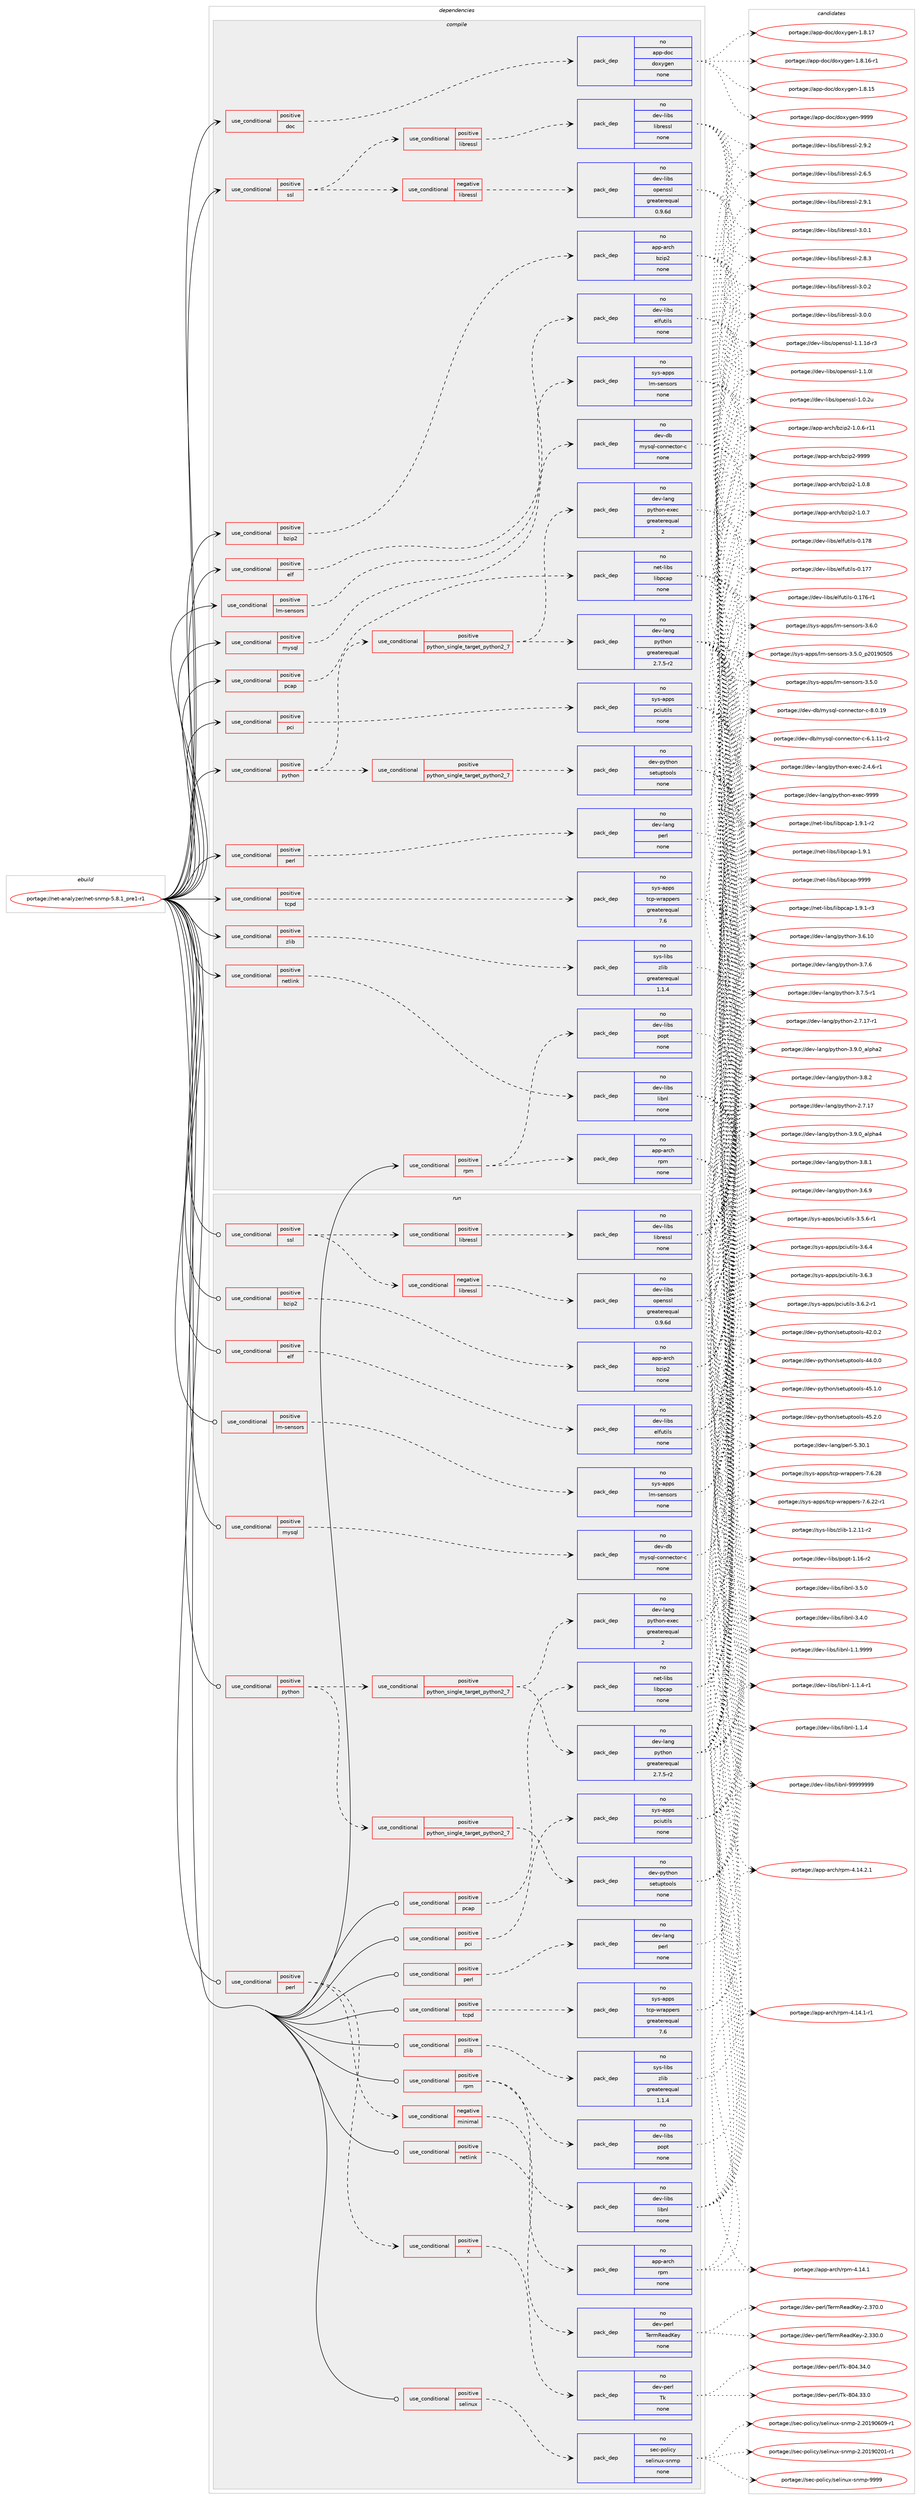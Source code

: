 digraph prolog {

# *************
# Graph options
# *************

newrank=true;
concentrate=true;
compound=true;
graph [rankdir=LR,fontname=Helvetica,fontsize=10,ranksep=1.5];#, ranksep=2.5, nodesep=0.2];
edge  [arrowhead=vee];
node  [fontname=Helvetica,fontsize=10];

# **********
# The ebuild
# **********

subgraph cluster_leftcol {
color=gray;
rank=same;
label=<<i>ebuild</i>>;
id [label="portage://net-analyzer/net-snmp-5.8.1_pre1-r1", color=red, width=4, href="../net-analyzer/net-snmp-5.8.1_pre1-r1.svg"];
}

# ****************
# The dependencies
# ****************

subgraph cluster_midcol {
color=gray;
label=<<i>dependencies</i>>;
subgraph cluster_compile {
fillcolor="#eeeeee";
style=filled;
label=<<i>compile</i>>;
subgraph cond19742 {
dependency90501 [label=<<TABLE BORDER="0" CELLBORDER="1" CELLSPACING="0" CELLPADDING="4"><TR><TD ROWSPAN="3" CELLPADDING="10">use_conditional</TD></TR><TR><TD>positive</TD></TR><TR><TD>bzip2</TD></TR></TABLE>>, shape=none, color=red];
subgraph pack69056 {
dependency90502 [label=<<TABLE BORDER="0" CELLBORDER="1" CELLSPACING="0" CELLPADDING="4" WIDTH="220"><TR><TD ROWSPAN="6" CELLPADDING="30">pack_dep</TD></TR><TR><TD WIDTH="110">no</TD></TR><TR><TD>app-arch</TD></TR><TR><TD>bzip2</TD></TR><TR><TD>none</TD></TR><TR><TD></TD></TR></TABLE>>, shape=none, color=blue];
}
dependency90501:e -> dependency90502:w [weight=20,style="dashed",arrowhead="vee"];
}
id:e -> dependency90501:w [weight=20,style="solid",arrowhead="vee"];
subgraph cond19743 {
dependency90503 [label=<<TABLE BORDER="0" CELLBORDER="1" CELLSPACING="0" CELLPADDING="4"><TR><TD ROWSPAN="3" CELLPADDING="10">use_conditional</TD></TR><TR><TD>positive</TD></TR><TR><TD>doc</TD></TR></TABLE>>, shape=none, color=red];
subgraph pack69057 {
dependency90504 [label=<<TABLE BORDER="0" CELLBORDER="1" CELLSPACING="0" CELLPADDING="4" WIDTH="220"><TR><TD ROWSPAN="6" CELLPADDING="30">pack_dep</TD></TR><TR><TD WIDTH="110">no</TD></TR><TR><TD>app-doc</TD></TR><TR><TD>doxygen</TD></TR><TR><TD>none</TD></TR><TR><TD></TD></TR></TABLE>>, shape=none, color=blue];
}
dependency90503:e -> dependency90504:w [weight=20,style="dashed",arrowhead="vee"];
}
id:e -> dependency90503:w [weight=20,style="solid",arrowhead="vee"];
subgraph cond19744 {
dependency90505 [label=<<TABLE BORDER="0" CELLBORDER="1" CELLSPACING="0" CELLPADDING="4"><TR><TD ROWSPAN="3" CELLPADDING="10">use_conditional</TD></TR><TR><TD>positive</TD></TR><TR><TD>elf</TD></TR></TABLE>>, shape=none, color=red];
subgraph pack69058 {
dependency90506 [label=<<TABLE BORDER="0" CELLBORDER="1" CELLSPACING="0" CELLPADDING="4" WIDTH="220"><TR><TD ROWSPAN="6" CELLPADDING="30">pack_dep</TD></TR><TR><TD WIDTH="110">no</TD></TR><TR><TD>dev-libs</TD></TR><TR><TD>elfutils</TD></TR><TR><TD>none</TD></TR><TR><TD></TD></TR></TABLE>>, shape=none, color=blue];
}
dependency90505:e -> dependency90506:w [weight=20,style="dashed",arrowhead="vee"];
}
id:e -> dependency90505:w [weight=20,style="solid",arrowhead="vee"];
subgraph cond19745 {
dependency90507 [label=<<TABLE BORDER="0" CELLBORDER="1" CELLSPACING="0" CELLPADDING="4"><TR><TD ROWSPAN="3" CELLPADDING="10">use_conditional</TD></TR><TR><TD>positive</TD></TR><TR><TD>lm-sensors</TD></TR></TABLE>>, shape=none, color=red];
subgraph pack69059 {
dependency90508 [label=<<TABLE BORDER="0" CELLBORDER="1" CELLSPACING="0" CELLPADDING="4" WIDTH="220"><TR><TD ROWSPAN="6" CELLPADDING="30">pack_dep</TD></TR><TR><TD WIDTH="110">no</TD></TR><TR><TD>sys-apps</TD></TR><TR><TD>lm-sensors</TD></TR><TR><TD>none</TD></TR><TR><TD></TD></TR></TABLE>>, shape=none, color=blue];
}
dependency90507:e -> dependency90508:w [weight=20,style="dashed",arrowhead="vee"];
}
id:e -> dependency90507:w [weight=20,style="solid",arrowhead="vee"];
subgraph cond19746 {
dependency90509 [label=<<TABLE BORDER="0" CELLBORDER="1" CELLSPACING="0" CELLPADDING="4"><TR><TD ROWSPAN="3" CELLPADDING="10">use_conditional</TD></TR><TR><TD>positive</TD></TR><TR><TD>mysql</TD></TR></TABLE>>, shape=none, color=red];
subgraph pack69060 {
dependency90510 [label=<<TABLE BORDER="0" CELLBORDER="1" CELLSPACING="0" CELLPADDING="4" WIDTH="220"><TR><TD ROWSPAN="6" CELLPADDING="30">pack_dep</TD></TR><TR><TD WIDTH="110">no</TD></TR><TR><TD>dev-db</TD></TR><TR><TD>mysql-connector-c</TD></TR><TR><TD>none</TD></TR><TR><TD></TD></TR></TABLE>>, shape=none, color=blue];
}
dependency90509:e -> dependency90510:w [weight=20,style="dashed",arrowhead="vee"];
}
id:e -> dependency90509:w [weight=20,style="solid",arrowhead="vee"];
subgraph cond19747 {
dependency90511 [label=<<TABLE BORDER="0" CELLBORDER="1" CELLSPACING="0" CELLPADDING="4"><TR><TD ROWSPAN="3" CELLPADDING="10">use_conditional</TD></TR><TR><TD>positive</TD></TR><TR><TD>netlink</TD></TR></TABLE>>, shape=none, color=red];
subgraph pack69061 {
dependency90512 [label=<<TABLE BORDER="0" CELLBORDER="1" CELLSPACING="0" CELLPADDING="4" WIDTH="220"><TR><TD ROWSPAN="6" CELLPADDING="30">pack_dep</TD></TR><TR><TD WIDTH="110">no</TD></TR><TR><TD>dev-libs</TD></TR><TR><TD>libnl</TD></TR><TR><TD>none</TD></TR><TR><TD></TD></TR></TABLE>>, shape=none, color=blue];
}
dependency90511:e -> dependency90512:w [weight=20,style="dashed",arrowhead="vee"];
}
id:e -> dependency90511:w [weight=20,style="solid",arrowhead="vee"];
subgraph cond19748 {
dependency90513 [label=<<TABLE BORDER="0" CELLBORDER="1" CELLSPACING="0" CELLPADDING="4"><TR><TD ROWSPAN="3" CELLPADDING="10">use_conditional</TD></TR><TR><TD>positive</TD></TR><TR><TD>pcap</TD></TR></TABLE>>, shape=none, color=red];
subgraph pack69062 {
dependency90514 [label=<<TABLE BORDER="0" CELLBORDER="1" CELLSPACING="0" CELLPADDING="4" WIDTH="220"><TR><TD ROWSPAN="6" CELLPADDING="30">pack_dep</TD></TR><TR><TD WIDTH="110">no</TD></TR><TR><TD>net-libs</TD></TR><TR><TD>libpcap</TD></TR><TR><TD>none</TD></TR><TR><TD></TD></TR></TABLE>>, shape=none, color=blue];
}
dependency90513:e -> dependency90514:w [weight=20,style="dashed",arrowhead="vee"];
}
id:e -> dependency90513:w [weight=20,style="solid",arrowhead="vee"];
subgraph cond19749 {
dependency90515 [label=<<TABLE BORDER="0" CELLBORDER="1" CELLSPACING="0" CELLPADDING="4"><TR><TD ROWSPAN="3" CELLPADDING="10">use_conditional</TD></TR><TR><TD>positive</TD></TR><TR><TD>pci</TD></TR></TABLE>>, shape=none, color=red];
subgraph pack69063 {
dependency90516 [label=<<TABLE BORDER="0" CELLBORDER="1" CELLSPACING="0" CELLPADDING="4" WIDTH="220"><TR><TD ROWSPAN="6" CELLPADDING="30">pack_dep</TD></TR><TR><TD WIDTH="110">no</TD></TR><TR><TD>sys-apps</TD></TR><TR><TD>pciutils</TD></TR><TR><TD>none</TD></TR><TR><TD></TD></TR></TABLE>>, shape=none, color=blue];
}
dependency90515:e -> dependency90516:w [weight=20,style="dashed",arrowhead="vee"];
}
id:e -> dependency90515:w [weight=20,style="solid",arrowhead="vee"];
subgraph cond19750 {
dependency90517 [label=<<TABLE BORDER="0" CELLBORDER="1" CELLSPACING="0" CELLPADDING="4"><TR><TD ROWSPAN="3" CELLPADDING="10">use_conditional</TD></TR><TR><TD>positive</TD></TR><TR><TD>perl</TD></TR></TABLE>>, shape=none, color=red];
subgraph pack69064 {
dependency90518 [label=<<TABLE BORDER="0" CELLBORDER="1" CELLSPACING="0" CELLPADDING="4" WIDTH="220"><TR><TD ROWSPAN="6" CELLPADDING="30">pack_dep</TD></TR><TR><TD WIDTH="110">no</TD></TR><TR><TD>dev-lang</TD></TR><TR><TD>perl</TD></TR><TR><TD>none</TD></TR><TR><TD></TD></TR></TABLE>>, shape=none, color=blue];
}
dependency90517:e -> dependency90518:w [weight=20,style="dashed",arrowhead="vee"];
}
id:e -> dependency90517:w [weight=20,style="solid",arrowhead="vee"];
subgraph cond19751 {
dependency90519 [label=<<TABLE BORDER="0" CELLBORDER="1" CELLSPACING="0" CELLPADDING="4"><TR><TD ROWSPAN="3" CELLPADDING="10">use_conditional</TD></TR><TR><TD>positive</TD></TR><TR><TD>python</TD></TR></TABLE>>, shape=none, color=red];
subgraph cond19752 {
dependency90520 [label=<<TABLE BORDER="0" CELLBORDER="1" CELLSPACING="0" CELLPADDING="4"><TR><TD ROWSPAN="3" CELLPADDING="10">use_conditional</TD></TR><TR><TD>positive</TD></TR><TR><TD>python_single_target_python2_7</TD></TR></TABLE>>, shape=none, color=red];
subgraph pack69065 {
dependency90521 [label=<<TABLE BORDER="0" CELLBORDER="1" CELLSPACING="0" CELLPADDING="4" WIDTH="220"><TR><TD ROWSPAN="6" CELLPADDING="30">pack_dep</TD></TR><TR><TD WIDTH="110">no</TD></TR><TR><TD>dev-python</TD></TR><TR><TD>setuptools</TD></TR><TR><TD>none</TD></TR><TR><TD></TD></TR></TABLE>>, shape=none, color=blue];
}
dependency90520:e -> dependency90521:w [weight=20,style="dashed",arrowhead="vee"];
}
dependency90519:e -> dependency90520:w [weight=20,style="dashed",arrowhead="vee"];
subgraph cond19753 {
dependency90522 [label=<<TABLE BORDER="0" CELLBORDER="1" CELLSPACING="0" CELLPADDING="4"><TR><TD ROWSPAN="3" CELLPADDING="10">use_conditional</TD></TR><TR><TD>positive</TD></TR><TR><TD>python_single_target_python2_7</TD></TR></TABLE>>, shape=none, color=red];
subgraph pack69066 {
dependency90523 [label=<<TABLE BORDER="0" CELLBORDER="1" CELLSPACING="0" CELLPADDING="4" WIDTH="220"><TR><TD ROWSPAN="6" CELLPADDING="30">pack_dep</TD></TR><TR><TD WIDTH="110">no</TD></TR><TR><TD>dev-lang</TD></TR><TR><TD>python</TD></TR><TR><TD>greaterequal</TD></TR><TR><TD>2.7.5-r2</TD></TR></TABLE>>, shape=none, color=blue];
}
dependency90522:e -> dependency90523:w [weight=20,style="dashed",arrowhead="vee"];
subgraph pack69067 {
dependency90524 [label=<<TABLE BORDER="0" CELLBORDER="1" CELLSPACING="0" CELLPADDING="4" WIDTH="220"><TR><TD ROWSPAN="6" CELLPADDING="30">pack_dep</TD></TR><TR><TD WIDTH="110">no</TD></TR><TR><TD>dev-lang</TD></TR><TR><TD>python-exec</TD></TR><TR><TD>greaterequal</TD></TR><TR><TD>2</TD></TR></TABLE>>, shape=none, color=blue];
}
dependency90522:e -> dependency90524:w [weight=20,style="dashed",arrowhead="vee"];
}
dependency90519:e -> dependency90522:w [weight=20,style="dashed",arrowhead="vee"];
}
id:e -> dependency90519:w [weight=20,style="solid",arrowhead="vee"];
subgraph cond19754 {
dependency90525 [label=<<TABLE BORDER="0" CELLBORDER="1" CELLSPACING="0" CELLPADDING="4"><TR><TD ROWSPAN="3" CELLPADDING="10">use_conditional</TD></TR><TR><TD>positive</TD></TR><TR><TD>rpm</TD></TR></TABLE>>, shape=none, color=red];
subgraph pack69068 {
dependency90526 [label=<<TABLE BORDER="0" CELLBORDER="1" CELLSPACING="0" CELLPADDING="4" WIDTH="220"><TR><TD ROWSPAN="6" CELLPADDING="30">pack_dep</TD></TR><TR><TD WIDTH="110">no</TD></TR><TR><TD>app-arch</TD></TR><TR><TD>rpm</TD></TR><TR><TD>none</TD></TR><TR><TD></TD></TR></TABLE>>, shape=none, color=blue];
}
dependency90525:e -> dependency90526:w [weight=20,style="dashed",arrowhead="vee"];
subgraph pack69069 {
dependency90527 [label=<<TABLE BORDER="0" CELLBORDER="1" CELLSPACING="0" CELLPADDING="4" WIDTH="220"><TR><TD ROWSPAN="6" CELLPADDING="30">pack_dep</TD></TR><TR><TD WIDTH="110">no</TD></TR><TR><TD>dev-libs</TD></TR><TR><TD>popt</TD></TR><TR><TD>none</TD></TR><TR><TD></TD></TR></TABLE>>, shape=none, color=blue];
}
dependency90525:e -> dependency90527:w [weight=20,style="dashed",arrowhead="vee"];
}
id:e -> dependency90525:w [weight=20,style="solid",arrowhead="vee"];
subgraph cond19755 {
dependency90528 [label=<<TABLE BORDER="0" CELLBORDER="1" CELLSPACING="0" CELLPADDING="4"><TR><TD ROWSPAN="3" CELLPADDING="10">use_conditional</TD></TR><TR><TD>positive</TD></TR><TR><TD>ssl</TD></TR></TABLE>>, shape=none, color=red];
subgraph cond19756 {
dependency90529 [label=<<TABLE BORDER="0" CELLBORDER="1" CELLSPACING="0" CELLPADDING="4"><TR><TD ROWSPAN="3" CELLPADDING="10">use_conditional</TD></TR><TR><TD>negative</TD></TR><TR><TD>libressl</TD></TR></TABLE>>, shape=none, color=red];
subgraph pack69070 {
dependency90530 [label=<<TABLE BORDER="0" CELLBORDER="1" CELLSPACING="0" CELLPADDING="4" WIDTH="220"><TR><TD ROWSPAN="6" CELLPADDING="30">pack_dep</TD></TR><TR><TD WIDTH="110">no</TD></TR><TR><TD>dev-libs</TD></TR><TR><TD>openssl</TD></TR><TR><TD>greaterequal</TD></TR><TR><TD>0.9.6d</TD></TR></TABLE>>, shape=none, color=blue];
}
dependency90529:e -> dependency90530:w [weight=20,style="dashed",arrowhead="vee"];
}
dependency90528:e -> dependency90529:w [weight=20,style="dashed",arrowhead="vee"];
subgraph cond19757 {
dependency90531 [label=<<TABLE BORDER="0" CELLBORDER="1" CELLSPACING="0" CELLPADDING="4"><TR><TD ROWSPAN="3" CELLPADDING="10">use_conditional</TD></TR><TR><TD>positive</TD></TR><TR><TD>libressl</TD></TR></TABLE>>, shape=none, color=red];
subgraph pack69071 {
dependency90532 [label=<<TABLE BORDER="0" CELLBORDER="1" CELLSPACING="0" CELLPADDING="4" WIDTH="220"><TR><TD ROWSPAN="6" CELLPADDING="30">pack_dep</TD></TR><TR><TD WIDTH="110">no</TD></TR><TR><TD>dev-libs</TD></TR><TR><TD>libressl</TD></TR><TR><TD>none</TD></TR><TR><TD></TD></TR></TABLE>>, shape=none, color=blue];
}
dependency90531:e -> dependency90532:w [weight=20,style="dashed",arrowhead="vee"];
}
dependency90528:e -> dependency90531:w [weight=20,style="dashed",arrowhead="vee"];
}
id:e -> dependency90528:w [weight=20,style="solid",arrowhead="vee"];
subgraph cond19758 {
dependency90533 [label=<<TABLE BORDER="0" CELLBORDER="1" CELLSPACING="0" CELLPADDING="4"><TR><TD ROWSPAN="3" CELLPADDING="10">use_conditional</TD></TR><TR><TD>positive</TD></TR><TR><TD>tcpd</TD></TR></TABLE>>, shape=none, color=red];
subgraph pack69072 {
dependency90534 [label=<<TABLE BORDER="0" CELLBORDER="1" CELLSPACING="0" CELLPADDING="4" WIDTH="220"><TR><TD ROWSPAN="6" CELLPADDING="30">pack_dep</TD></TR><TR><TD WIDTH="110">no</TD></TR><TR><TD>sys-apps</TD></TR><TR><TD>tcp-wrappers</TD></TR><TR><TD>greaterequal</TD></TR><TR><TD>7.6</TD></TR></TABLE>>, shape=none, color=blue];
}
dependency90533:e -> dependency90534:w [weight=20,style="dashed",arrowhead="vee"];
}
id:e -> dependency90533:w [weight=20,style="solid",arrowhead="vee"];
subgraph cond19759 {
dependency90535 [label=<<TABLE BORDER="0" CELLBORDER="1" CELLSPACING="0" CELLPADDING="4"><TR><TD ROWSPAN="3" CELLPADDING="10">use_conditional</TD></TR><TR><TD>positive</TD></TR><TR><TD>zlib</TD></TR></TABLE>>, shape=none, color=red];
subgraph pack69073 {
dependency90536 [label=<<TABLE BORDER="0" CELLBORDER="1" CELLSPACING="0" CELLPADDING="4" WIDTH="220"><TR><TD ROWSPAN="6" CELLPADDING="30">pack_dep</TD></TR><TR><TD WIDTH="110">no</TD></TR><TR><TD>sys-libs</TD></TR><TR><TD>zlib</TD></TR><TR><TD>greaterequal</TD></TR><TR><TD>1.1.4</TD></TR></TABLE>>, shape=none, color=blue];
}
dependency90535:e -> dependency90536:w [weight=20,style="dashed",arrowhead="vee"];
}
id:e -> dependency90535:w [weight=20,style="solid",arrowhead="vee"];
}
subgraph cluster_compileandrun {
fillcolor="#eeeeee";
style=filled;
label=<<i>compile and run</i>>;
}
subgraph cluster_run {
fillcolor="#eeeeee";
style=filled;
label=<<i>run</i>>;
subgraph cond19760 {
dependency90537 [label=<<TABLE BORDER="0" CELLBORDER="1" CELLSPACING="0" CELLPADDING="4"><TR><TD ROWSPAN="3" CELLPADDING="10">use_conditional</TD></TR><TR><TD>positive</TD></TR><TR><TD>bzip2</TD></TR></TABLE>>, shape=none, color=red];
subgraph pack69074 {
dependency90538 [label=<<TABLE BORDER="0" CELLBORDER="1" CELLSPACING="0" CELLPADDING="4" WIDTH="220"><TR><TD ROWSPAN="6" CELLPADDING="30">pack_dep</TD></TR><TR><TD WIDTH="110">no</TD></TR><TR><TD>app-arch</TD></TR><TR><TD>bzip2</TD></TR><TR><TD>none</TD></TR><TR><TD></TD></TR></TABLE>>, shape=none, color=blue];
}
dependency90537:e -> dependency90538:w [weight=20,style="dashed",arrowhead="vee"];
}
id:e -> dependency90537:w [weight=20,style="solid",arrowhead="odot"];
subgraph cond19761 {
dependency90539 [label=<<TABLE BORDER="0" CELLBORDER="1" CELLSPACING="0" CELLPADDING="4"><TR><TD ROWSPAN="3" CELLPADDING="10">use_conditional</TD></TR><TR><TD>positive</TD></TR><TR><TD>elf</TD></TR></TABLE>>, shape=none, color=red];
subgraph pack69075 {
dependency90540 [label=<<TABLE BORDER="0" CELLBORDER="1" CELLSPACING="0" CELLPADDING="4" WIDTH="220"><TR><TD ROWSPAN="6" CELLPADDING="30">pack_dep</TD></TR><TR><TD WIDTH="110">no</TD></TR><TR><TD>dev-libs</TD></TR><TR><TD>elfutils</TD></TR><TR><TD>none</TD></TR><TR><TD></TD></TR></TABLE>>, shape=none, color=blue];
}
dependency90539:e -> dependency90540:w [weight=20,style="dashed",arrowhead="vee"];
}
id:e -> dependency90539:w [weight=20,style="solid",arrowhead="odot"];
subgraph cond19762 {
dependency90541 [label=<<TABLE BORDER="0" CELLBORDER="1" CELLSPACING="0" CELLPADDING="4"><TR><TD ROWSPAN="3" CELLPADDING="10">use_conditional</TD></TR><TR><TD>positive</TD></TR><TR><TD>lm-sensors</TD></TR></TABLE>>, shape=none, color=red];
subgraph pack69076 {
dependency90542 [label=<<TABLE BORDER="0" CELLBORDER="1" CELLSPACING="0" CELLPADDING="4" WIDTH="220"><TR><TD ROWSPAN="6" CELLPADDING="30">pack_dep</TD></TR><TR><TD WIDTH="110">no</TD></TR><TR><TD>sys-apps</TD></TR><TR><TD>lm-sensors</TD></TR><TR><TD>none</TD></TR><TR><TD></TD></TR></TABLE>>, shape=none, color=blue];
}
dependency90541:e -> dependency90542:w [weight=20,style="dashed",arrowhead="vee"];
}
id:e -> dependency90541:w [weight=20,style="solid",arrowhead="odot"];
subgraph cond19763 {
dependency90543 [label=<<TABLE BORDER="0" CELLBORDER="1" CELLSPACING="0" CELLPADDING="4"><TR><TD ROWSPAN="3" CELLPADDING="10">use_conditional</TD></TR><TR><TD>positive</TD></TR><TR><TD>mysql</TD></TR></TABLE>>, shape=none, color=red];
subgraph pack69077 {
dependency90544 [label=<<TABLE BORDER="0" CELLBORDER="1" CELLSPACING="0" CELLPADDING="4" WIDTH="220"><TR><TD ROWSPAN="6" CELLPADDING="30">pack_dep</TD></TR><TR><TD WIDTH="110">no</TD></TR><TR><TD>dev-db</TD></TR><TR><TD>mysql-connector-c</TD></TR><TR><TD>none</TD></TR><TR><TD></TD></TR></TABLE>>, shape=none, color=blue];
}
dependency90543:e -> dependency90544:w [weight=20,style="dashed",arrowhead="vee"];
}
id:e -> dependency90543:w [weight=20,style="solid",arrowhead="odot"];
subgraph cond19764 {
dependency90545 [label=<<TABLE BORDER="0" CELLBORDER="1" CELLSPACING="0" CELLPADDING="4"><TR><TD ROWSPAN="3" CELLPADDING="10">use_conditional</TD></TR><TR><TD>positive</TD></TR><TR><TD>netlink</TD></TR></TABLE>>, shape=none, color=red];
subgraph pack69078 {
dependency90546 [label=<<TABLE BORDER="0" CELLBORDER="1" CELLSPACING="0" CELLPADDING="4" WIDTH="220"><TR><TD ROWSPAN="6" CELLPADDING="30">pack_dep</TD></TR><TR><TD WIDTH="110">no</TD></TR><TR><TD>dev-libs</TD></TR><TR><TD>libnl</TD></TR><TR><TD>none</TD></TR><TR><TD></TD></TR></TABLE>>, shape=none, color=blue];
}
dependency90545:e -> dependency90546:w [weight=20,style="dashed",arrowhead="vee"];
}
id:e -> dependency90545:w [weight=20,style="solid",arrowhead="odot"];
subgraph cond19765 {
dependency90547 [label=<<TABLE BORDER="0" CELLBORDER="1" CELLSPACING="0" CELLPADDING="4"><TR><TD ROWSPAN="3" CELLPADDING="10">use_conditional</TD></TR><TR><TD>positive</TD></TR><TR><TD>pcap</TD></TR></TABLE>>, shape=none, color=red];
subgraph pack69079 {
dependency90548 [label=<<TABLE BORDER="0" CELLBORDER="1" CELLSPACING="0" CELLPADDING="4" WIDTH="220"><TR><TD ROWSPAN="6" CELLPADDING="30">pack_dep</TD></TR><TR><TD WIDTH="110">no</TD></TR><TR><TD>net-libs</TD></TR><TR><TD>libpcap</TD></TR><TR><TD>none</TD></TR><TR><TD></TD></TR></TABLE>>, shape=none, color=blue];
}
dependency90547:e -> dependency90548:w [weight=20,style="dashed",arrowhead="vee"];
}
id:e -> dependency90547:w [weight=20,style="solid",arrowhead="odot"];
subgraph cond19766 {
dependency90549 [label=<<TABLE BORDER="0" CELLBORDER="1" CELLSPACING="0" CELLPADDING="4"><TR><TD ROWSPAN="3" CELLPADDING="10">use_conditional</TD></TR><TR><TD>positive</TD></TR><TR><TD>pci</TD></TR></TABLE>>, shape=none, color=red];
subgraph pack69080 {
dependency90550 [label=<<TABLE BORDER="0" CELLBORDER="1" CELLSPACING="0" CELLPADDING="4" WIDTH="220"><TR><TD ROWSPAN="6" CELLPADDING="30">pack_dep</TD></TR><TR><TD WIDTH="110">no</TD></TR><TR><TD>sys-apps</TD></TR><TR><TD>pciutils</TD></TR><TR><TD>none</TD></TR><TR><TD></TD></TR></TABLE>>, shape=none, color=blue];
}
dependency90549:e -> dependency90550:w [weight=20,style="dashed",arrowhead="vee"];
}
id:e -> dependency90549:w [weight=20,style="solid",arrowhead="odot"];
subgraph cond19767 {
dependency90551 [label=<<TABLE BORDER="0" CELLBORDER="1" CELLSPACING="0" CELLPADDING="4"><TR><TD ROWSPAN="3" CELLPADDING="10">use_conditional</TD></TR><TR><TD>positive</TD></TR><TR><TD>perl</TD></TR></TABLE>>, shape=none, color=red];
subgraph cond19768 {
dependency90552 [label=<<TABLE BORDER="0" CELLBORDER="1" CELLSPACING="0" CELLPADDING="4"><TR><TD ROWSPAN="3" CELLPADDING="10">use_conditional</TD></TR><TR><TD>positive</TD></TR><TR><TD>X</TD></TR></TABLE>>, shape=none, color=red];
subgraph pack69081 {
dependency90553 [label=<<TABLE BORDER="0" CELLBORDER="1" CELLSPACING="0" CELLPADDING="4" WIDTH="220"><TR><TD ROWSPAN="6" CELLPADDING="30">pack_dep</TD></TR><TR><TD WIDTH="110">no</TD></TR><TR><TD>dev-perl</TD></TR><TR><TD>Tk</TD></TR><TR><TD>none</TD></TR><TR><TD></TD></TR></TABLE>>, shape=none, color=blue];
}
dependency90552:e -> dependency90553:w [weight=20,style="dashed",arrowhead="vee"];
}
dependency90551:e -> dependency90552:w [weight=20,style="dashed",arrowhead="vee"];
subgraph cond19769 {
dependency90554 [label=<<TABLE BORDER="0" CELLBORDER="1" CELLSPACING="0" CELLPADDING="4"><TR><TD ROWSPAN="3" CELLPADDING="10">use_conditional</TD></TR><TR><TD>negative</TD></TR><TR><TD>minimal</TD></TR></TABLE>>, shape=none, color=red];
subgraph pack69082 {
dependency90555 [label=<<TABLE BORDER="0" CELLBORDER="1" CELLSPACING="0" CELLPADDING="4" WIDTH="220"><TR><TD ROWSPAN="6" CELLPADDING="30">pack_dep</TD></TR><TR><TD WIDTH="110">no</TD></TR><TR><TD>dev-perl</TD></TR><TR><TD>TermReadKey</TD></TR><TR><TD>none</TD></TR><TR><TD></TD></TR></TABLE>>, shape=none, color=blue];
}
dependency90554:e -> dependency90555:w [weight=20,style="dashed",arrowhead="vee"];
}
dependency90551:e -> dependency90554:w [weight=20,style="dashed",arrowhead="vee"];
}
id:e -> dependency90551:w [weight=20,style="solid",arrowhead="odot"];
subgraph cond19770 {
dependency90556 [label=<<TABLE BORDER="0" CELLBORDER="1" CELLSPACING="0" CELLPADDING="4"><TR><TD ROWSPAN="3" CELLPADDING="10">use_conditional</TD></TR><TR><TD>positive</TD></TR><TR><TD>perl</TD></TR></TABLE>>, shape=none, color=red];
subgraph pack69083 {
dependency90557 [label=<<TABLE BORDER="0" CELLBORDER="1" CELLSPACING="0" CELLPADDING="4" WIDTH="220"><TR><TD ROWSPAN="6" CELLPADDING="30">pack_dep</TD></TR><TR><TD WIDTH="110">no</TD></TR><TR><TD>dev-lang</TD></TR><TR><TD>perl</TD></TR><TR><TD>none</TD></TR><TR><TD></TD></TR></TABLE>>, shape=none, color=blue];
}
dependency90556:e -> dependency90557:w [weight=20,style="dashed",arrowhead="vee"];
}
id:e -> dependency90556:w [weight=20,style="solid",arrowhead="odot"];
subgraph cond19771 {
dependency90558 [label=<<TABLE BORDER="0" CELLBORDER="1" CELLSPACING="0" CELLPADDING="4"><TR><TD ROWSPAN="3" CELLPADDING="10">use_conditional</TD></TR><TR><TD>positive</TD></TR><TR><TD>python</TD></TR></TABLE>>, shape=none, color=red];
subgraph cond19772 {
dependency90559 [label=<<TABLE BORDER="0" CELLBORDER="1" CELLSPACING="0" CELLPADDING="4"><TR><TD ROWSPAN="3" CELLPADDING="10">use_conditional</TD></TR><TR><TD>positive</TD></TR><TR><TD>python_single_target_python2_7</TD></TR></TABLE>>, shape=none, color=red];
subgraph pack69084 {
dependency90560 [label=<<TABLE BORDER="0" CELLBORDER="1" CELLSPACING="0" CELLPADDING="4" WIDTH="220"><TR><TD ROWSPAN="6" CELLPADDING="30">pack_dep</TD></TR><TR><TD WIDTH="110">no</TD></TR><TR><TD>dev-python</TD></TR><TR><TD>setuptools</TD></TR><TR><TD>none</TD></TR><TR><TD></TD></TR></TABLE>>, shape=none, color=blue];
}
dependency90559:e -> dependency90560:w [weight=20,style="dashed",arrowhead="vee"];
}
dependency90558:e -> dependency90559:w [weight=20,style="dashed",arrowhead="vee"];
subgraph cond19773 {
dependency90561 [label=<<TABLE BORDER="0" CELLBORDER="1" CELLSPACING="0" CELLPADDING="4"><TR><TD ROWSPAN="3" CELLPADDING="10">use_conditional</TD></TR><TR><TD>positive</TD></TR><TR><TD>python_single_target_python2_7</TD></TR></TABLE>>, shape=none, color=red];
subgraph pack69085 {
dependency90562 [label=<<TABLE BORDER="0" CELLBORDER="1" CELLSPACING="0" CELLPADDING="4" WIDTH="220"><TR><TD ROWSPAN="6" CELLPADDING="30">pack_dep</TD></TR><TR><TD WIDTH="110">no</TD></TR><TR><TD>dev-lang</TD></TR><TR><TD>python</TD></TR><TR><TD>greaterequal</TD></TR><TR><TD>2.7.5-r2</TD></TR></TABLE>>, shape=none, color=blue];
}
dependency90561:e -> dependency90562:w [weight=20,style="dashed",arrowhead="vee"];
subgraph pack69086 {
dependency90563 [label=<<TABLE BORDER="0" CELLBORDER="1" CELLSPACING="0" CELLPADDING="4" WIDTH="220"><TR><TD ROWSPAN="6" CELLPADDING="30">pack_dep</TD></TR><TR><TD WIDTH="110">no</TD></TR><TR><TD>dev-lang</TD></TR><TR><TD>python-exec</TD></TR><TR><TD>greaterequal</TD></TR><TR><TD>2</TD></TR></TABLE>>, shape=none, color=blue];
}
dependency90561:e -> dependency90563:w [weight=20,style="dashed",arrowhead="vee"];
}
dependency90558:e -> dependency90561:w [weight=20,style="dashed",arrowhead="vee"];
}
id:e -> dependency90558:w [weight=20,style="solid",arrowhead="odot"];
subgraph cond19774 {
dependency90564 [label=<<TABLE BORDER="0" CELLBORDER="1" CELLSPACING="0" CELLPADDING="4"><TR><TD ROWSPAN="3" CELLPADDING="10">use_conditional</TD></TR><TR><TD>positive</TD></TR><TR><TD>rpm</TD></TR></TABLE>>, shape=none, color=red];
subgraph pack69087 {
dependency90565 [label=<<TABLE BORDER="0" CELLBORDER="1" CELLSPACING="0" CELLPADDING="4" WIDTH="220"><TR><TD ROWSPAN="6" CELLPADDING="30">pack_dep</TD></TR><TR><TD WIDTH="110">no</TD></TR><TR><TD>app-arch</TD></TR><TR><TD>rpm</TD></TR><TR><TD>none</TD></TR><TR><TD></TD></TR></TABLE>>, shape=none, color=blue];
}
dependency90564:e -> dependency90565:w [weight=20,style="dashed",arrowhead="vee"];
subgraph pack69088 {
dependency90566 [label=<<TABLE BORDER="0" CELLBORDER="1" CELLSPACING="0" CELLPADDING="4" WIDTH="220"><TR><TD ROWSPAN="6" CELLPADDING="30">pack_dep</TD></TR><TR><TD WIDTH="110">no</TD></TR><TR><TD>dev-libs</TD></TR><TR><TD>popt</TD></TR><TR><TD>none</TD></TR><TR><TD></TD></TR></TABLE>>, shape=none, color=blue];
}
dependency90564:e -> dependency90566:w [weight=20,style="dashed",arrowhead="vee"];
}
id:e -> dependency90564:w [weight=20,style="solid",arrowhead="odot"];
subgraph cond19775 {
dependency90567 [label=<<TABLE BORDER="0" CELLBORDER="1" CELLSPACING="0" CELLPADDING="4"><TR><TD ROWSPAN="3" CELLPADDING="10">use_conditional</TD></TR><TR><TD>positive</TD></TR><TR><TD>selinux</TD></TR></TABLE>>, shape=none, color=red];
subgraph pack69089 {
dependency90568 [label=<<TABLE BORDER="0" CELLBORDER="1" CELLSPACING="0" CELLPADDING="4" WIDTH="220"><TR><TD ROWSPAN="6" CELLPADDING="30">pack_dep</TD></TR><TR><TD WIDTH="110">no</TD></TR><TR><TD>sec-policy</TD></TR><TR><TD>selinux-snmp</TD></TR><TR><TD>none</TD></TR><TR><TD></TD></TR></TABLE>>, shape=none, color=blue];
}
dependency90567:e -> dependency90568:w [weight=20,style="dashed",arrowhead="vee"];
}
id:e -> dependency90567:w [weight=20,style="solid",arrowhead="odot"];
subgraph cond19776 {
dependency90569 [label=<<TABLE BORDER="0" CELLBORDER="1" CELLSPACING="0" CELLPADDING="4"><TR><TD ROWSPAN="3" CELLPADDING="10">use_conditional</TD></TR><TR><TD>positive</TD></TR><TR><TD>ssl</TD></TR></TABLE>>, shape=none, color=red];
subgraph cond19777 {
dependency90570 [label=<<TABLE BORDER="0" CELLBORDER="1" CELLSPACING="0" CELLPADDING="4"><TR><TD ROWSPAN="3" CELLPADDING="10">use_conditional</TD></TR><TR><TD>negative</TD></TR><TR><TD>libressl</TD></TR></TABLE>>, shape=none, color=red];
subgraph pack69090 {
dependency90571 [label=<<TABLE BORDER="0" CELLBORDER="1" CELLSPACING="0" CELLPADDING="4" WIDTH="220"><TR><TD ROWSPAN="6" CELLPADDING="30">pack_dep</TD></TR><TR><TD WIDTH="110">no</TD></TR><TR><TD>dev-libs</TD></TR><TR><TD>openssl</TD></TR><TR><TD>greaterequal</TD></TR><TR><TD>0.9.6d</TD></TR></TABLE>>, shape=none, color=blue];
}
dependency90570:e -> dependency90571:w [weight=20,style="dashed",arrowhead="vee"];
}
dependency90569:e -> dependency90570:w [weight=20,style="dashed",arrowhead="vee"];
subgraph cond19778 {
dependency90572 [label=<<TABLE BORDER="0" CELLBORDER="1" CELLSPACING="0" CELLPADDING="4"><TR><TD ROWSPAN="3" CELLPADDING="10">use_conditional</TD></TR><TR><TD>positive</TD></TR><TR><TD>libressl</TD></TR></TABLE>>, shape=none, color=red];
subgraph pack69091 {
dependency90573 [label=<<TABLE BORDER="0" CELLBORDER="1" CELLSPACING="0" CELLPADDING="4" WIDTH="220"><TR><TD ROWSPAN="6" CELLPADDING="30">pack_dep</TD></TR><TR><TD WIDTH="110">no</TD></TR><TR><TD>dev-libs</TD></TR><TR><TD>libressl</TD></TR><TR><TD>none</TD></TR><TR><TD></TD></TR></TABLE>>, shape=none, color=blue];
}
dependency90572:e -> dependency90573:w [weight=20,style="dashed",arrowhead="vee"];
}
dependency90569:e -> dependency90572:w [weight=20,style="dashed",arrowhead="vee"];
}
id:e -> dependency90569:w [weight=20,style="solid",arrowhead="odot"];
subgraph cond19779 {
dependency90574 [label=<<TABLE BORDER="0" CELLBORDER="1" CELLSPACING="0" CELLPADDING="4"><TR><TD ROWSPAN="3" CELLPADDING="10">use_conditional</TD></TR><TR><TD>positive</TD></TR><TR><TD>tcpd</TD></TR></TABLE>>, shape=none, color=red];
subgraph pack69092 {
dependency90575 [label=<<TABLE BORDER="0" CELLBORDER="1" CELLSPACING="0" CELLPADDING="4" WIDTH="220"><TR><TD ROWSPAN="6" CELLPADDING="30">pack_dep</TD></TR><TR><TD WIDTH="110">no</TD></TR><TR><TD>sys-apps</TD></TR><TR><TD>tcp-wrappers</TD></TR><TR><TD>greaterequal</TD></TR><TR><TD>7.6</TD></TR></TABLE>>, shape=none, color=blue];
}
dependency90574:e -> dependency90575:w [weight=20,style="dashed",arrowhead="vee"];
}
id:e -> dependency90574:w [weight=20,style="solid",arrowhead="odot"];
subgraph cond19780 {
dependency90576 [label=<<TABLE BORDER="0" CELLBORDER="1" CELLSPACING="0" CELLPADDING="4"><TR><TD ROWSPAN="3" CELLPADDING="10">use_conditional</TD></TR><TR><TD>positive</TD></TR><TR><TD>zlib</TD></TR></TABLE>>, shape=none, color=red];
subgraph pack69093 {
dependency90577 [label=<<TABLE BORDER="0" CELLBORDER="1" CELLSPACING="0" CELLPADDING="4" WIDTH="220"><TR><TD ROWSPAN="6" CELLPADDING="30">pack_dep</TD></TR><TR><TD WIDTH="110">no</TD></TR><TR><TD>sys-libs</TD></TR><TR><TD>zlib</TD></TR><TR><TD>greaterequal</TD></TR><TR><TD>1.1.4</TD></TR></TABLE>>, shape=none, color=blue];
}
dependency90576:e -> dependency90577:w [weight=20,style="dashed",arrowhead="vee"];
}
id:e -> dependency90576:w [weight=20,style="solid",arrowhead="odot"];
}
}

# **************
# The candidates
# **************

subgraph cluster_choices {
rank=same;
color=gray;
label=<<i>candidates</i>>;

subgraph choice69056 {
color=black;
nodesep=1;
choice971121124597114991044798122105112504557575757 [label="portage://app-arch/bzip2-9999", color=red, width=4,href="../app-arch/bzip2-9999.svg"];
choice97112112459711499104479812210511250454946484656 [label="portage://app-arch/bzip2-1.0.8", color=red, width=4,href="../app-arch/bzip2-1.0.8.svg"];
choice97112112459711499104479812210511250454946484655 [label="portage://app-arch/bzip2-1.0.7", color=red, width=4,href="../app-arch/bzip2-1.0.7.svg"];
choice97112112459711499104479812210511250454946484654451144949 [label="portage://app-arch/bzip2-1.0.6-r11", color=red, width=4,href="../app-arch/bzip2-1.0.6-r11.svg"];
dependency90502:e -> choice971121124597114991044798122105112504557575757:w [style=dotted,weight="100"];
dependency90502:e -> choice97112112459711499104479812210511250454946484656:w [style=dotted,weight="100"];
dependency90502:e -> choice97112112459711499104479812210511250454946484655:w [style=dotted,weight="100"];
dependency90502:e -> choice97112112459711499104479812210511250454946484654451144949:w [style=dotted,weight="100"];
}
subgraph choice69057 {
color=black;
nodesep=1;
choice971121124510011199471001111201211031011104557575757 [label="portage://app-doc/doxygen-9999", color=red, width=4,href="../app-doc/doxygen-9999.svg"];
choice9711211245100111994710011112012110310111045494656464955 [label="portage://app-doc/doxygen-1.8.17", color=red, width=4,href="../app-doc/doxygen-1.8.17.svg"];
choice97112112451001119947100111120121103101110454946564649544511449 [label="portage://app-doc/doxygen-1.8.16-r1", color=red, width=4,href="../app-doc/doxygen-1.8.16-r1.svg"];
choice9711211245100111994710011112012110310111045494656464953 [label="portage://app-doc/doxygen-1.8.15", color=red, width=4,href="../app-doc/doxygen-1.8.15.svg"];
dependency90504:e -> choice971121124510011199471001111201211031011104557575757:w [style=dotted,weight="100"];
dependency90504:e -> choice9711211245100111994710011112012110310111045494656464955:w [style=dotted,weight="100"];
dependency90504:e -> choice97112112451001119947100111120121103101110454946564649544511449:w [style=dotted,weight="100"];
dependency90504:e -> choice9711211245100111994710011112012110310111045494656464953:w [style=dotted,weight="100"];
}
subgraph choice69058 {
color=black;
nodesep=1;
choice100101118451081059811547101108102117116105108115454846495556 [label="portage://dev-libs/elfutils-0.178", color=red, width=4,href="../dev-libs/elfutils-0.178.svg"];
choice100101118451081059811547101108102117116105108115454846495555 [label="portage://dev-libs/elfutils-0.177", color=red, width=4,href="../dev-libs/elfutils-0.177.svg"];
choice1001011184510810598115471011081021171161051081154548464955544511449 [label="portage://dev-libs/elfutils-0.176-r1", color=red, width=4,href="../dev-libs/elfutils-0.176-r1.svg"];
dependency90506:e -> choice100101118451081059811547101108102117116105108115454846495556:w [style=dotted,weight="100"];
dependency90506:e -> choice100101118451081059811547101108102117116105108115454846495555:w [style=dotted,weight="100"];
dependency90506:e -> choice1001011184510810598115471011081021171161051081154548464955544511449:w [style=dotted,weight="100"];
}
subgraph choice69059 {
color=black;
nodesep=1;
choice11512111545971121121154710810945115101110115111114115455146544648 [label="portage://sys-apps/lm-sensors-3.6.0", color=red, width=4,href="../sys-apps/lm-sensors-3.6.0.svg"];
choice11512111545971121121154710810945115101110115111114115455146534648951125048495748534853 [label="portage://sys-apps/lm-sensors-3.5.0_p20190505", color=red, width=4,href="../sys-apps/lm-sensors-3.5.0_p20190505.svg"];
choice11512111545971121121154710810945115101110115111114115455146534648 [label="portage://sys-apps/lm-sensors-3.5.0", color=red, width=4,href="../sys-apps/lm-sensors-3.5.0.svg"];
dependency90508:e -> choice11512111545971121121154710810945115101110115111114115455146544648:w [style=dotted,weight="100"];
dependency90508:e -> choice11512111545971121121154710810945115101110115111114115455146534648951125048495748534853:w [style=dotted,weight="100"];
dependency90508:e -> choice11512111545971121121154710810945115101110115111114115455146534648:w [style=dotted,weight="100"];
}
subgraph choice69060 {
color=black;
nodesep=1;
choice100101118451009847109121115113108459911111011010199116111114459945564648464957 [label="portage://dev-db/mysql-connector-c-8.0.19", color=red, width=4,href="../dev-db/mysql-connector-c-8.0.19.svg"];
choice1001011184510098471091211151131084599111110110101991161111144599455446494649494511450 [label="portage://dev-db/mysql-connector-c-6.1.11-r2", color=red, width=4,href="../dev-db/mysql-connector-c-6.1.11-r2.svg"];
dependency90510:e -> choice100101118451009847109121115113108459911111011010199116111114459945564648464957:w [style=dotted,weight="100"];
dependency90510:e -> choice1001011184510098471091211151131084599111110110101991161111144599455446494649494511450:w [style=dotted,weight="100"];
}
subgraph choice69061 {
color=black;
nodesep=1;
choice10010111845108105981154710810598110108455757575757575757 [label="portage://dev-libs/libnl-99999999", color=red, width=4,href="../dev-libs/libnl-99999999.svg"];
choice10010111845108105981154710810598110108455146534648 [label="portage://dev-libs/libnl-3.5.0", color=red, width=4,href="../dev-libs/libnl-3.5.0.svg"];
choice10010111845108105981154710810598110108455146524648 [label="portage://dev-libs/libnl-3.4.0", color=red, width=4,href="../dev-libs/libnl-3.4.0.svg"];
choice10010111845108105981154710810598110108454946494657575757 [label="portage://dev-libs/libnl-1.1.9999", color=red, width=4,href="../dev-libs/libnl-1.1.9999.svg"];
choice100101118451081059811547108105981101084549464946524511449 [label="portage://dev-libs/libnl-1.1.4-r1", color=red, width=4,href="../dev-libs/libnl-1.1.4-r1.svg"];
choice10010111845108105981154710810598110108454946494652 [label="portage://dev-libs/libnl-1.1.4", color=red, width=4,href="../dev-libs/libnl-1.1.4.svg"];
dependency90512:e -> choice10010111845108105981154710810598110108455757575757575757:w [style=dotted,weight="100"];
dependency90512:e -> choice10010111845108105981154710810598110108455146534648:w [style=dotted,weight="100"];
dependency90512:e -> choice10010111845108105981154710810598110108455146524648:w [style=dotted,weight="100"];
dependency90512:e -> choice10010111845108105981154710810598110108454946494657575757:w [style=dotted,weight="100"];
dependency90512:e -> choice100101118451081059811547108105981101084549464946524511449:w [style=dotted,weight="100"];
dependency90512:e -> choice10010111845108105981154710810598110108454946494652:w [style=dotted,weight="100"];
}
subgraph choice69062 {
color=black;
nodesep=1;
choice1101011164510810598115471081059811299971124557575757 [label="portage://net-libs/libpcap-9999", color=red, width=4,href="../net-libs/libpcap-9999.svg"];
choice1101011164510810598115471081059811299971124549465746494511451 [label="portage://net-libs/libpcap-1.9.1-r3", color=red, width=4,href="../net-libs/libpcap-1.9.1-r3.svg"];
choice1101011164510810598115471081059811299971124549465746494511450 [label="portage://net-libs/libpcap-1.9.1-r2", color=red, width=4,href="../net-libs/libpcap-1.9.1-r2.svg"];
choice110101116451081059811547108105981129997112454946574649 [label="portage://net-libs/libpcap-1.9.1", color=red, width=4,href="../net-libs/libpcap-1.9.1.svg"];
dependency90514:e -> choice1101011164510810598115471081059811299971124557575757:w [style=dotted,weight="100"];
dependency90514:e -> choice1101011164510810598115471081059811299971124549465746494511451:w [style=dotted,weight="100"];
dependency90514:e -> choice1101011164510810598115471081059811299971124549465746494511450:w [style=dotted,weight="100"];
dependency90514:e -> choice110101116451081059811547108105981129997112454946574649:w [style=dotted,weight="100"];
}
subgraph choice69063 {
color=black;
nodesep=1;
choice11512111545971121121154711299105117116105108115455146544652 [label="portage://sys-apps/pciutils-3.6.4", color=red, width=4,href="../sys-apps/pciutils-3.6.4.svg"];
choice11512111545971121121154711299105117116105108115455146544651 [label="portage://sys-apps/pciutils-3.6.3", color=red, width=4,href="../sys-apps/pciutils-3.6.3.svg"];
choice115121115459711211211547112991051171161051081154551465446504511449 [label="portage://sys-apps/pciutils-3.6.2-r1", color=red, width=4,href="../sys-apps/pciutils-3.6.2-r1.svg"];
choice115121115459711211211547112991051171161051081154551465346544511449 [label="portage://sys-apps/pciutils-3.5.6-r1", color=red, width=4,href="../sys-apps/pciutils-3.5.6-r1.svg"];
dependency90516:e -> choice11512111545971121121154711299105117116105108115455146544652:w [style=dotted,weight="100"];
dependency90516:e -> choice11512111545971121121154711299105117116105108115455146544651:w [style=dotted,weight="100"];
dependency90516:e -> choice115121115459711211211547112991051171161051081154551465446504511449:w [style=dotted,weight="100"];
dependency90516:e -> choice115121115459711211211547112991051171161051081154551465346544511449:w [style=dotted,weight="100"];
}
subgraph choice69064 {
color=black;
nodesep=1;
choice10010111845108971101034711210111410845534651484649 [label="portage://dev-lang/perl-5.30.1", color=red, width=4,href="../dev-lang/perl-5.30.1.svg"];
dependency90518:e -> choice10010111845108971101034711210111410845534651484649:w [style=dotted,weight="100"];
}
subgraph choice69065 {
color=black;
nodesep=1;
choice100101118451121211161041111104711510111611711211611111110811545525346504648 [label="portage://dev-python/setuptools-45.2.0", color=red, width=4,href="../dev-python/setuptools-45.2.0.svg"];
choice100101118451121211161041111104711510111611711211611111110811545525346494648 [label="portage://dev-python/setuptools-45.1.0", color=red, width=4,href="../dev-python/setuptools-45.1.0.svg"];
choice100101118451121211161041111104711510111611711211611111110811545525246484648 [label="portage://dev-python/setuptools-44.0.0", color=red, width=4,href="../dev-python/setuptools-44.0.0.svg"];
choice100101118451121211161041111104711510111611711211611111110811545525046484650 [label="portage://dev-python/setuptools-42.0.2", color=red, width=4,href="../dev-python/setuptools-42.0.2.svg"];
dependency90521:e -> choice100101118451121211161041111104711510111611711211611111110811545525346504648:w [style=dotted,weight="100"];
dependency90521:e -> choice100101118451121211161041111104711510111611711211611111110811545525346494648:w [style=dotted,weight="100"];
dependency90521:e -> choice100101118451121211161041111104711510111611711211611111110811545525246484648:w [style=dotted,weight="100"];
dependency90521:e -> choice100101118451121211161041111104711510111611711211611111110811545525046484650:w [style=dotted,weight="100"];
}
subgraph choice69066 {
color=black;
nodesep=1;
choice10010111845108971101034711212111610411111045514657464895971081121049752 [label="portage://dev-lang/python-3.9.0_alpha4", color=red, width=4,href="../dev-lang/python-3.9.0_alpha4.svg"];
choice10010111845108971101034711212111610411111045514657464895971081121049750 [label="portage://dev-lang/python-3.9.0_alpha2", color=red, width=4,href="../dev-lang/python-3.9.0_alpha2.svg"];
choice100101118451089711010347112121116104111110455146564650 [label="portage://dev-lang/python-3.8.2", color=red, width=4,href="../dev-lang/python-3.8.2.svg"];
choice100101118451089711010347112121116104111110455146564649 [label="portage://dev-lang/python-3.8.1", color=red, width=4,href="../dev-lang/python-3.8.1.svg"];
choice100101118451089711010347112121116104111110455146554654 [label="portage://dev-lang/python-3.7.6", color=red, width=4,href="../dev-lang/python-3.7.6.svg"];
choice1001011184510897110103471121211161041111104551465546534511449 [label="portage://dev-lang/python-3.7.5-r1", color=red, width=4,href="../dev-lang/python-3.7.5-r1.svg"];
choice100101118451089711010347112121116104111110455146544657 [label="portage://dev-lang/python-3.6.9", color=red, width=4,href="../dev-lang/python-3.6.9.svg"];
choice10010111845108971101034711212111610411111045514654464948 [label="portage://dev-lang/python-3.6.10", color=red, width=4,href="../dev-lang/python-3.6.10.svg"];
choice100101118451089711010347112121116104111110455046554649554511449 [label="portage://dev-lang/python-2.7.17-r1", color=red, width=4,href="../dev-lang/python-2.7.17-r1.svg"];
choice10010111845108971101034711212111610411111045504655464955 [label="portage://dev-lang/python-2.7.17", color=red, width=4,href="../dev-lang/python-2.7.17.svg"];
dependency90523:e -> choice10010111845108971101034711212111610411111045514657464895971081121049752:w [style=dotted,weight="100"];
dependency90523:e -> choice10010111845108971101034711212111610411111045514657464895971081121049750:w [style=dotted,weight="100"];
dependency90523:e -> choice100101118451089711010347112121116104111110455146564650:w [style=dotted,weight="100"];
dependency90523:e -> choice100101118451089711010347112121116104111110455146564649:w [style=dotted,weight="100"];
dependency90523:e -> choice100101118451089711010347112121116104111110455146554654:w [style=dotted,weight="100"];
dependency90523:e -> choice1001011184510897110103471121211161041111104551465546534511449:w [style=dotted,weight="100"];
dependency90523:e -> choice100101118451089711010347112121116104111110455146544657:w [style=dotted,weight="100"];
dependency90523:e -> choice10010111845108971101034711212111610411111045514654464948:w [style=dotted,weight="100"];
dependency90523:e -> choice100101118451089711010347112121116104111110455046554649554511449:w [style=dotted,weight="100"];
dependency90523:e -> choice10010111845108971101034711212111610411111045504655464955:w [style=dotted,weight="100"];
}
subgraph choice69067 {
color=black;
nodesep=1;
choice10010111845108971101034711212111610411111045101120101994557575757 [label="portage://dev-lang/python-exec-9999", color=red, width=4,href="../dev-lang/python-exec-9999.svg"];
choice10010111845108971101034711212111610411111045101120101994550465246544511449 [label="portage://dev-lang/python-exec-2.4.6-r1", color=red, width=4,href="../dev-lang/python-exec-2.4.6-r1.svg"];
dependency90524:e -> choice10010111845108971101034711212111610411111045101120101994557575757:w [style=dotted,weight="100"];
dependency90524:e -> choice10010111845108971101034711212111610411111045101120101994550465246544511449:w [style=dotted,weight="100"];
}
subgraph choice69068 {
color=black;
nodesep=1;
choice9711211245971149910447114112109455246495246504649 [label="portage://app-arch/rpm-4.14.2.1", color=red, width=4,href="../app-arch/rpm-4.14.2.1.svg"];
choice9711211245971149910447114112109455246495246494511449 [label="portage://app-arch/rpm-4.14.1-r1", color=red, width=4,href="../app-arch/rpm-4.14.1-r1.svg"];
choice971121124597114991044711411210945524649524649 [label="portage://app-arch/rpm-4.14.1", color=red, width=4,href="../app-arch/rpm-4.14.1.svg"];
dependency90526:e -> choice9711211245971149910447114112109455246495246504649:w [style=dotted,weight="100"];
dependency90526:e -> choice9711211245971149910447114112109455246495246494511449:w [style=dotted,weight="100"];
dependency90526:e -> choice971121124597114991044711411210945524649524649:w [style=dotted,weight="100"];
}
subgraph choice69069 {
color=black;
nodesep=1;
choice10010111845108105981154711211111211645494649544511450 [label="portage://dev-libs/popt-1.16-r2", color=red, width=4,href="../dev-libs/popt-1.16-r2.svg"];
dependency90527:e -> choice10010111845108105981154711211111211645494649544511450:w [style=dotted,weight="100"];
}
subgraph choice69070 {
color=black;
nodesep=1;
choice1001011184510810598115471111121011101151151084549464946491004511451 [label="portage://dev-libs/openssl-1.1.1d-r3", color=red, width=4,href="../dev-libs/openssl-1.1.1d-r3.svg"];
choice100101118451081059811547111112101110115115108454946494648108 [label="portage://dev-libs/openssl-1.1.0l", color=red, width=4,href="../dev-libs/openssl-1.1.0l.svg"];
choice100101118451081059811547111112101110115115108454946484650117 [label="portage://dev-libs/openssl-1.0.2u", color=red, width=4,href="../dev-libs/openssl-1.0.2u.svg"];
dependency90530:e -> choice1001011184510810598115471111121011101151151084549464946491004511451:w [style=dotted,weight="100"];
dependency90530:e -> choice100101118451081059811547111112101110115115108454946494648108:w [style=dotted,weight="100"];
dependency90530:e -> choice100101118451081059811547111112101110115115108454946484650117:w [style=dotted,weight="100"];
}
subgraph choice69071 {
color=black;
nodesep=1;
choice10010111845108105981154710810598114101115115108455146484650 [label="portage://dev-libs/libressl-3.0.2", color=red, width=4,href="../dev-libs/libressl-3.0.2.svg"];
choice10010111845108105981154710810598114101115115108455146484649 [label="portage://dev-libs/libressl-3.0.1", color=red, width=4,href="../dev-libs/libressl-3.0.1.svg"];
choice10010111845108105981154710810598114101115115108455146484648 [label="portage://dev-libs/libressl-3.0.0", color=red, width=4,href="../dev-libs/libressl-3.0.0.svg"];
choice10010111845108105981154710810598114101115115108455046574650 [label="portage://dev-libs/libressl-2.9.2", color=red, width=4,href="../dev-libs/libressl-2.9.2.svg"];
choice10010111845108105981154710810598114101115115108455046574649 [label="portage://dev-libs/libressl-2.9.1", color=red, width=4,href="../dev-libs/libressl-2.9.1.svg"];
choice10010111845108105981154710810598114101115115108455046564651 [label="portage://dev-libs/libressl-2.8.3", color=red, width=4,href="../dev-libs/libressl-2.8.3.svg"];
choice10010111845108105981154710810598114101115115108455046544653 [label="portage://dev-libs/libressl-2.6.5", color=red, width=4,href="../dev-libs/libressl-2.6.5.svg"];
dependency90532:e -> choice10010111845108105981154710810598114101115115108455146484650:w [style=dotted,weight="100"];
dependency90532:e -> choice10010111845108105981154710810598114101115115108455146484649:w [style=dotted,weight="100"];
dependency90532:e -> choice10010111845108105981154710810598114101115115108455146484648:w [style=dotted,weight="100"];
dependency90532:e -> choice10010111845108105981154710810598114101115115108455046574650:w [style=dotted,weight="100"];
dependency90532:e -> choice10010111845108105981154710810598114101115115108455046574649:w [style=dotted,weight="100"];
dependency90532:e -> choice10010111845108105981154710810598114101115115108455046564651:w [style=dotted,weight="100"];
dependency90532:e -> choice10010111845108105981154710810598114101115115108455046544653:w [style=dotted,weight="100"];
}
subgraph choice69072 {
color=black;
nodesep=1;
choice11512111545971121121154711699112451191149711211210111411545554654465056 [label="portage://sys-apps/tcp-wrappers-7.6.28", color=red, width=4,href="../sys-apps/tcp-wrappers-7.6.28.svg"];
choice115121115459711211211547116991124511911497112112101114115455546544650504511449 [label="portage://sys-apps/tcp-wrappers-7.6.22-r1", color=red, width=4,href="../sys-apps/tcp-wrappers-7.6.22-r1.svg"];
dependency90534:e -> choice11512111545971121121154711699112451191149711211210111411545554654465056:w [style=dotted,weight="100"];
dependency90534:e -> choice115121115459711211211547116991124511911497112112101114115455546544650504511449:w [style=dotted,weight="100"];
}
subgraph choice69073 {
color=black;
nodesep=1;
choice11512111545108105981154712210810598454946504649494511450 [label="portage://sys-libs/zlib-1.2.11-r2", color=red, width=4,href="../sys-libs/zlib-1.2.11-r2.svg"];
dependency90536:e -> choice11512111545108105981154712210810598454946504649494511450:w [style=dotted,weight="100"];
}
subgraph choice69074 {
color=black;
nodesep=1;
choice971121124597114991044798122105112504557575757 [label="portage://app-arch/bzip2-9999", color=red, width=4,href="../app-arch/bzip2-9999.svg"];
choice97112112459711499104479812210511250454946484656 [label="portage://app-arch/bzip2-1.0.8", color=red, width=4,href="../app-arch/bzip2-1.0.8.svg"];
choice97112112459711499104479812210511250454946484655 [label="portage://app-arch/bzip2-1.0.7", color=red, width=4,href="../app-arch/bzip2-1.0.7.svg"];
choice97112112459711499104479812210511250454946484654451144949 [label="portage://app-arch/bzip2-1.0.6-r11", color=red, width=4,href="../app-arch/bzip2-1.0.6-r11.svg"];
dependency90538:e -> choice971121124597114991044798122105112504557575757:w [style=dotted,weight="100"];
dependency90538:e -> choice97112112459711499104479812210511250454946484656:w [style=dotted,weight="100"];
dependency90538:e -> choice97112112459711499104479812210511250454946484655:w [style=dotted,weight="100"];
dependency90538:e -> choice97112112459711499104479812210511250454946484654451144949:w [style=dotted,weight="100"];
}
subgraph choice69075 {
color=black;
nodesep=1;
choice100101118451081059811547101108102117116105108115454846495556 [label="portage://dev-libs/elfutils-0.178", color=red, width=4,href="../dev-libs/elfutils-0.178.svg"];
choice100101118451081059811547101108102117116105108115454846495555 [label="portage://dev-libs/elfutils-0.177", color=red, width=4,href="../dev-libs/elfutils-0.177.svg"];
choice1001011184510810598115471011081021171161051081154548464955544511449 [label="portage://dev-libs/elfutils-0.176-r1", color=red, width=4,href="../dev-libs/elfutils-0.176-r1.svg"];
dependency90540:e -> choice100101118451081059811547101108102117116105108115454846495556:w [style=dotted,weight="100"];
dependency90540:e -> choice100101118451081059811547101108102117116105108115454846495555:w [style=dotted,weight="100"];
dependency90540:e -> choice1001011184510810598115471011081021171161051081154548464955544511449:w [style=dotted,weight="100"];
}
subgraph choice69076 {
color=black;
nodesep=1;
choice11512111545971121121154710810945115101110115111114115455146544648 [label="portage://sys-apps/lm-sensors-3.6.0", color=red, width=4,href="../sys-apps/lm-sensors-3.6.0.svg"];
choice11512111545971121121154710810945115101110115111114115455146534648951125048495748534853 [label="portage://sys-apps/lm-sensors-3.5.0_p20190505", color=red, width=4,href="../sys-apps/lm-sensors-3.5.0_p20190505.svg"];
choice11512111545971121121154710810945115101110115111114115455146534648 [label="portage://sys-apps/lm-sensors-3.5.0", color=red, width=4,href="../sys-apps/lm-sensors-3.5.0.svg"];
dependency90542:e -> choice11512111545971121121154710810945115101110115111114115455146544648:w [style=dotted,weight="100"];
dependency90542:e -> choice11512111545971121121154710810945115101110115111114115455146534648951125048495748534853:w [style=dotted,weight="100"];
dependency90542:e -> choice11512111545971121121154710810945115101110115111114115455146534648:w [style=dotted,weight="100"];
}
subgraph choice69077 {
color=black;
nodesep=1;
choice100101118451009847109121115113108459911111011010199116111114459945564648464957 [label="portage://dev-db/mysql-connector-c-8.0.19", color=red, width=4,href="../dev-db/mysql-connector-c-8.0.19.svg"];
choice1001011184510098471091211151131084599111110110101991161111144599455446494649494511450 [label="portage://dev-db/mysql-connector-c-6.1.11-r2", color=red, width=4,href="../dev-db/mysql-connector-c-6.1.11-r2.svg"];
dependency90544:e -> choice100101118451009847109121115113108459911111011010199116111114459945564648464957:w [style=dotted,weight="100"];
dependency90544:e -> choice1001011184510098471091211151131084599111110110101991161111144599455446494649494511450:w [style=dotted,weight="100"];
}
subgraph choice69078 {
color=black;
nodesep=1;
choice10010111845108105981154710810598110108455757575757575757 [label="portage://dev-libs/libnl-99999999", color=red, width=4,href="../dev-libs/libnl-99999999.svg"];
choice10010111845108105981154710810598110108455146534648 [label="portage://dev-libs/libnl-3.5.0", color=red, width=4,href="../dev-libs/libnl-3.5.0.svg"];
choice10010111845108105981154710810598110108455146524648 [label="portage://dev-libs/libnl-3.4.0", color=red, width=4,href="../dev-libs/libnl-3.4.0.svg"];
choice10010111845108105981154710810598110108454946494657575757 [label="portage://dev-libs/libnl-1.1.9999", color=red, width=4,href="../dev-libs/libnl-1.1.9999.svg"];
choice100101118451081059811547108105981101084549464946524511449 [label="portage://dev-libs/libnl-1.1.4-r1", color=red, width=4,href="../dev-libs/libnl-1.1.4-r1.svg"];
choice10010111845108105981154710810598110108454946494652 [label="portage://dev-libs/libnl-1.1.4", color=red, width=4,href="../dev-libs/libnl-1.1.4.svg"];
dependency90546:e -> choice10010111845108105981154710810598110108455757575757575757:w [style=dotted,weight="100"];
dependency90546:e -> choice10010111845108105981154710810598110108455146534648:w [style=dotted,weight="100"];
dependency90546:e -> choice10010111845108105981154710810598110108455146524648:w [style=dotted,weight="100"];
dependency90546:e -> choice10010111845108105981154710810598110108454946494657575757:w [style=dotted,weight="100"];
dependency90546:e -> choice100101118451081059811547108105981101084549464946524511449:w [style=dotted,weight="100"];
dependency90546:e -> choice10010111845108105981154710810598110108454946494652:w [style=dotted,weight="100"];
}
subgraph choice69079 {
color=black;
nodesep=1;
choice1101011164510810598115471081059811299971124557575757 [label="portage://net-libs/libpcap-9999", color=red, width=4,href="../net-libs/libpcap-9999.svg"];
choice1101011164510810598115471081059811299971124549465746494511451 [label="portage://net-libs/libpcap-1.9.1-r3", color=red, width=4,href="../net-libs/libpcap-1.9.1-r3.svg"];
choice1101011164510810598115471081059811299971124549465746494511450 [label="portage://net-libs/libpcap-1.9.1-r2", color=red, width=4,href="../net-libs/libpcap-1.9.1-r2.svg"];
choice110101116451081059811547108105981129997112454946574649 [label="portage://net-libs/libpcap-1.9.1", color=red, width=4,href="../net-libs/libpcap-1.9.1.svg"];
dependency90548:e -> choice1101011164510810598115471081059811299971124557575757:w [style=dotted,weight="100"];
dependency90548:e -> choice1101011164510810598115471081059811299971124549465746494511451:w [style=dotted,weight="100"];
dependency90548:e -> choice1101011164510810598115471081059811299971124549465746494511450:w [style=dotted,weight="100"];
dependency90548:e -> choice110101116451081059811547108105981129997112454946574649:w [style=dotted,weight="100"];
}
subgraph choice69080 {
color=black;
nodesep=1;
choice11512111545971121121154711299105117116105108115455146544652 [label="portage://sys-apps/pciutils-3.6.4", color=red, width=4,href="../sys-apps/pciutils-3.6.4.svg"];
choice11512111545971121121154711299105117116105108115455146544651 [label="portage://sys-apps/pciutils-3.6.3", color=red, width=4,href="../sys-apps/pciutils-3.6.3.svg"];
choice115121115459711211211547112991051171161051081154551465446504511449 [label="portage://sys-apps/pciutils-3.6.2-r1", color=red, width=4,href="../sys-apps/pciutils-3.6.2-r1.svg"];
choice115121115459711211211547112991051171161051081154551465346544511449 [label="portage://sys-apps/pciutils-3.5.6-r1", color=red, width=4,href="../sys-apps/pciutils-3.5.6-r1.svg"];
dependency90550:e -> choice11512111545971121121154711299105117116105108115455146544652:w [style=dotted,weight="100"];
dependency90550:e -> choice11512111545971121121154711299105117116105108115455146544651:w [style=dotted,weight="100"];
dependency90550:e -> choice115121115459711211211547112991051171161051081154551465446504511449:w [style=dotted,weight="100"];
dependency90550:e -> choice115121115459711211211547112991051171161051081154551465346544511449:w [style=dotted,weight="100"];
}
subgraph choice69081 {
color=black;
nodesep=1;
choice100101118451121011141084784107455648524651524648 [label="portage://dev-perl/Tk-804.34.0", color=red, width=4,href="../dev-perl/Tk-804.34.0.svg"];
choice100101118451121011141084784107455648524651514648 [label="portage://dev-perl/Tk-804.33.0", color=red, width=4,href="../dev-perl/Tk-804.33.0.svg"];
dependency90553:e -> choice100101118451121011141084784107455648524651524648:w [style=dotted,weight="100"];
dependency90553:e -> choice100101118451121011141084784107455648524651514648:w [style=dotted,weight="100"];
}
subgraph choice69082 {
color=black;
nodesep=1;
choice1001011184511210111410847841011141098210197100751011214550465155484648 [label="portage://dev-perl/TermReadKey-2.370.0", color=red, width=4,href="../dev-perl/TermReadKey-2.370.0.svg"];
choice1001011184511210111410847841011141098210197100751011214550465151484648 [label="portage://dev-perl/TermReadKey-2.330.0", color=red, width=4,href="../dev-perl/TermReadKey-2.330.0.svg"];
dependency90555:e -> choice1001011184511210111410847841011141098210197100751011214550465155484648:w [style=dotted,weight="100"];
dependency90555:e -> choice1001011184511210111410847841011141098210197100751011214550465151484648:w [style=dotted,weight="100"];
}
subgraph choice69083 {
color=black;
nodesep=1;
choice10010111845108971101034711210111410845534651484649 [label="portage://dev-lang/perl-5.30.1", color=red, width=4,href="../dev-lang/perl-5.30.1.svg"];
dependency90557:e -> choice10010111845108971101034711210111410845534651484649:w [style=dotted,weight="100"];
}
subgraph choice69084 {
color=black;
nodesep=1;
choice100101118451121211161041111104711510111611711211611111110811545525346504648 [label="portage://dev-python/setuptools-45.2.0", color=red, width=4,href="../dev-python/setuptools-45.2.0.svg"];
choice100101118451121211161041111104711510111611711211611111110811545525346494648 [label="portage://dev-python/setuptools-45.1.0", color=red, width=4,href="../dev-python/setuptools-45.1.0.svg"];
choice100101118451121211161041111104711510111611711211611111110811545525246484648 [label="portage://dev-python/setuptools-44.0.0", color=red, width=4,href="../dev-python/setuptools-44.0.0.svg"];
choice100101118451121211161041111104711510111611711211611111110811545525046484650 [label="portage://dev-python/setuptools-42.0.2", color=red, width=4,href="../dev-python/setuptools-42.0.2.svg"];
dependency90560:e -> choice100101118451121211161041111104711510111611711211611111110811545525346504648:w [style=dotted,weight="100"];
dependency90560:e -> choice100101118451121211161041111104711510111611711211611111110811545525346494648:w [style=dotted,weight="100"];
dependency90560:e -> choice100101118451121211161041111104711510111611711211611111110811545525246484648:w [style=dotted,weight="100"];
dependency90560:e -> choice100101118451121211161041111104711510111611711211611111110811545525046484650:w [style=dotted,weight="100"];
}
subgraph choice69085 {
color=black;
nodesep=1;
choice10010111845108971101034711212111610411111045514657464895971081121049752 [label="portage://dev-lang/python-3.9.0_alpha4", color=red, width=4,href="../dev-lang/python-3.9.0_alpha4.svg"];
choice10010111845108971101034711212111610411111045514657464895971081121049750 [label="portage://dev-lang/python-3.9.0_alpha2", color=red, width=4,href="../dev-lang/python-3.9.0_alpha2.svg"];
choice100101118451089711010347112121116104111110455146564650 [label="portage://dev-lang/python-3.8.2", color=red, width=4,href="../dev-lang/python-3.8.2.svg"];
choice100101118451089711010347112121116104111110455146564649 [label="portage://dev-lang/python-3.8.1", color=red, width=4,href="../dev-lang/python-3.8.1.svg"];
choice100101118451089711010347112121116104111110455146554654 [label="portage://dev-lang/python-3.7.6", color=red, width=4,href="../dev-lang/python-3.7.6.svg"];
choice1001011184510897110103471121211161041111104551465546534511449 [label="portage://dev-lang/python-3.7.5-r1", color=red, width=4,href="../dev-lang/python-3.7.5-r1.svg"];
choice100101118451089711010347112121116104111110455146544657 [label="portage://dev-lang/python-3.6.9", color=red, width=4,href="../dev-lang/python-3.6.9.svg"];
choice10010111845108971101034711212111610411111045514654464948 [label="portage://dev-lang/python-3.6.10", color=red, width=4,href="../dev-lang/python-3.6.10.svg"];
choice100101118451089711010347112121116104111110455046554649554511449 [label="portage://dev-lang/python-2.7.17-r1", color=red, width=4,href="../dev-lang/python-2.7.17-r1.svg"];
choice10010111845108971101034711212111610411111045504655464955 [label="portage://dev-lang/python-2.7.17", color=red, width=4,href="../dev-lang/python-2.7.17.svg"];
dependency90562:e -> choice10010111845108971101034711212111610411111045514657464895971081121049752:w [style=dotted,weight="100"];
dependency90562:e -> choice10010111845108971101034711212111610411111045514657464895971081121049750:w [style=dotted,weight="100"];
dependency90562:e -> choice100101118451089711010347112121116104111110455146564650:w [style=dotted,weight="100"];
dependency90562:e -> choice100101118451089711010347112121116104111110455146564649:w [style=dotted,weight="100"];
dependency90562:e -> choice100101118451089711010347112121116104111110455146554654:w [style=dotted,weight="100"];
dependency90562:e -> choice1001011184510897110103471121211161041111104551465546534511449:w [style=dotted,weight="100"];
dependency90562:e -> choice100101118451089711010347112121116104111110455146544657:w [style=dotted,weight="100"];
dependency90562:e -> choice10010111845108971101034711212111610411111045514654464948:w [style=dotted,weight="100"];
dependency90562:e -> choice100101118451089711010347112121116104111110455046554649554511449:w [style=dotted,weight="100"];
dependency90562:e -> choice10010111845108971101034711212111610411111045504655464955:w [style=dotted,weight="100"];
}
subgraph choice69086 {
color=black;
nodesep=1;
choice10010111845108971101034711212111610411111045101120101994557575757 [label="portage://dev-lang/python-exec-9999", color=red, width=4,href="../dev-lang/python-exec-9999.svg"];
choice10010111845108971101034711212111610411111045101120101994550465246544511449 [label="portage://dev-lang/python-exec-2.4.6-r1", color=red, width=4,href="../dev-lang/python-exec-2.4.6-r1.svg"];
dependency90563:e -> choice10010111845108971101034711212111610411111045101120101994557575757:w [style=dotted,weight="100"];
dependency90563:e -> choice10010111845108971101034711212111610411111045101120101994550465246544511449:w [style=dotted,weight="100"];
}
subgraph choice69087 {
color=black;
nodesep=1;
choice9711211245971149910447114112109455246495246504649 [label="portage://app-arch/rpm-4.14.2.1", color=red, width=4,href="../app-arch/rpm-4.14.2.1.svg"];
choice9711211245971149910447114112109455246495246494511449 [label="portage://app-arch/rpm-4.14.1-r1", color=red, width=4,href="../app-arch/rpm-4.14.1-r1.svg"];
choice971121124597114991044711411210945524649524649 [label="portage://app-arch/rpm-4.14.1", color=red, width=4,href="../app-arch/rpm-4.14.1.svg"];
dependency90565:e -> choice9711211245971149910447114112109455246495246504649:w [style=dotted,weight="100"];
dependency90565:e -> choice9711211245971149910447114112109455246495246494511449:w [style=dotted,weight="100"];
dependency90565:e -> choice971121124597114991044711411210945524649524649:w [style=dotted,weight="100"];
}
subgraph choice69088 {
color=black;
nodesep=1;
choice10010111845108105981154711211111211645494649544511450 [label="portage://dev-libs/popt-1.16-r2", color=red, width=4,href="../dev-libs/popt-1.16-r2.svg"];
dependency90566:e -> choice10010111845108105981154711211111211645494649544511450:w [style=dotted,weight="100"];
}
subgraph choice69089 {
color=black;
nodesep=1;
choice11510199451121111081059912147115101108105110117120451151101091124557575757 [label="portage://sec-policy/selinux-snmp-9999", color=red, width=4,href="../sec-policy/selinux-snmp-9999.svg"];
choice115101994511211110810599121471151011081051101171204511511010911245504650484957485448574511449 [label="portage://sec-policy/selinux-snmp-2.20190609-r1", color=red, width=4,href="../sec-policy/selinux-snmp-2.20190609-r1.svg"];
choice115101994511211110810599121471151011081051101171204511511010911245504650484957485048494511449 [label="portage://sec-policy/selinux-snmp-2.20190201-r1", color=red, width=4,href="../sec-policy/selinux-snmp-2.20190201-r1.svg"];
dependency90568:e -> choice11510199451121111081059912147115101108105110117120451151101091124557575757:w [style=dotted,weight="100"];
dependency90568:e -> choice115101994511211110810599121471151011081051101171204511511010911245504650484957485448574511449:w [style=dotted,weight="100"];
dependency90568:e -> choice115101994511211110810599121471151011081051101171204511511010911245504650484957485048494511449:w [style=dotted,weight="100"];
}
subgraph choice69090 {
color=black;
nodesep=1;
choice1001011184510810598115471111121011101151151084549464946491004511451 [label="portage://dev-libs/openssl-1.1.1d-r3", color=red, width=4,href="../dev-libs/openssl-1.1.1d-r3.svg"];
choice100101118451081059811547111112101110115115108454946494648108 [label="portage://dev-libs/openssl-1.1.0l", color=red, width=4,href="../dev-libs/openssl-1.1.0l.svg"];
choice100101118451081059811547111112101110115115108454946484650117 [label="portage://dev-libs/openssl-1.0.2u", color=red, width=4,href="../dev-libs/openssl-1.0.2u.svg"];
dependency90571:e -> choice1001011184510810598115471111121011101151151084549464946491004511451:w [style=dotted,weight="100"];
dependency90571:e -> choice100101118451081059811547111112101110115115108454946494648108:w [style=dotted,weight="100"];
dependency90571:e -> choice100101118451081059811547111112101110115115108454946484650117:w [style=dotted,weight="100"];
}
subgraph choice69091 {
color=black;
nodesep=1;
choice10010111845108105981154710810598114101115115108455146484650 [label="portage://dev-libs/libressl-3.0.2", color=red, width=4,href="../dev-libs/libressl-3.0.2.svg"];
choice10010111845108105981154710810598114101115115108455146484649 [label="portage://dev-libs/libressl-3.0.1", color=red, width=4,href="../dev-libs/libressl-3.0.1.svg"];
choice10010111845108105981154710810598114101115115108455146484648 [label="portage://dev-libs/libressl-3.0.0", color=red, width=4,href="../dev-libs/libressl-3.0.0.svg"];
choice10010111845108105981154710810598114101115115108455046574650 [label="portage://dev-libs/libressl-2.9.2", color=red, width=4,href="../dev-libs/libressl-2.9.2.svg"];
choice10010111845108105981154710810598114101115115108455046574649 [label="portage://dev-libs/libressl-2.9.1", color=red, width=4,href="../dev-libs/libressl-2.9.1.svg"];
choice10010111845108105981154710810598114101115115108455046564651 [label="portage://dev-libs/libressl-2.8.3", color=red, width=4,href="../dev-libs/libressl-2.8.3.svg"];
choice10010111845108105981154710810598114101115115108455046544653 [label="portage://dev-libs/libressl-2.6.5", color=red, width=4,href="../dev-libs/libressl-2.6.5.svg"];
dependency90573:e -> choice10010111845108105981154710810598114101115115108455146484650:w [style=dotted,weight="100"];
dependency90573:e -> choice10010111845108105981154710810598114101115115108455146484649:w [style=dotted,weight="100"];
dependency90573:e -> choice10010111845108105981154710810598114101115115108455146484648:w [style=dotted,weight="100"];
dependency90573:e -> choice10010111845108105981154710810598114101115115108455046574650:w [style=dotted,weight="100"];
dependency90573:e -> choice10010111845108105981154710810598114101115115108455046574649:w [style=dotted,weight="100"];
dependency90573:e -> choice10010111845108105981154710810598114101115115108455046564651:w [style=dotted,weight="100"];
dependency90573:e -> choice10010111845108105981154710810598114101115115108455046544653:w [style=dotted,weight="100"];
}
subgraph choice69092 {
color=black;
nodesep=1;
choice11512111545971121121154711699112451191149711211210111411545554654465056 [label="portage://sys-apps/tcp-wrappers-7.6.28", color=red, width=4,href="../sys-apps/tcp-wrappers-7.6.28.svg"];
choice115121115459711211211547116991124511911497112112101114115455546544650504511449 [label="portage://sys-apps/tcp-wrappers-7.6.22-r1", color=red, width=4,href="../sys-apps/tcp-wrappers-7.6.22-r1.svg"];
dependency90575:e -> choice11512111545971121121154711699112451191149711211210111411545554654465056:w [style=dotted,weight="100"];
dependency90575:e -> choice115121115459711211211547116991124511911497112112101114115455546544650504511449:w [style=dotted,weight="100"];
}
subgraph choice69093 {
color=black;
nodesep=1;
choice11512111545108105981154712210810598454946504649494511450 [label="portage://sys-libs/zlib-1.2.11-r2", color=red, width=4,href="../sys-libs/zlib-1.2.11-r2.svg"];
dependency90577:e -> choice11512111545108105981154712210810598454946504649494511450:w [style=dotted,weight="100"];
}
}

}
